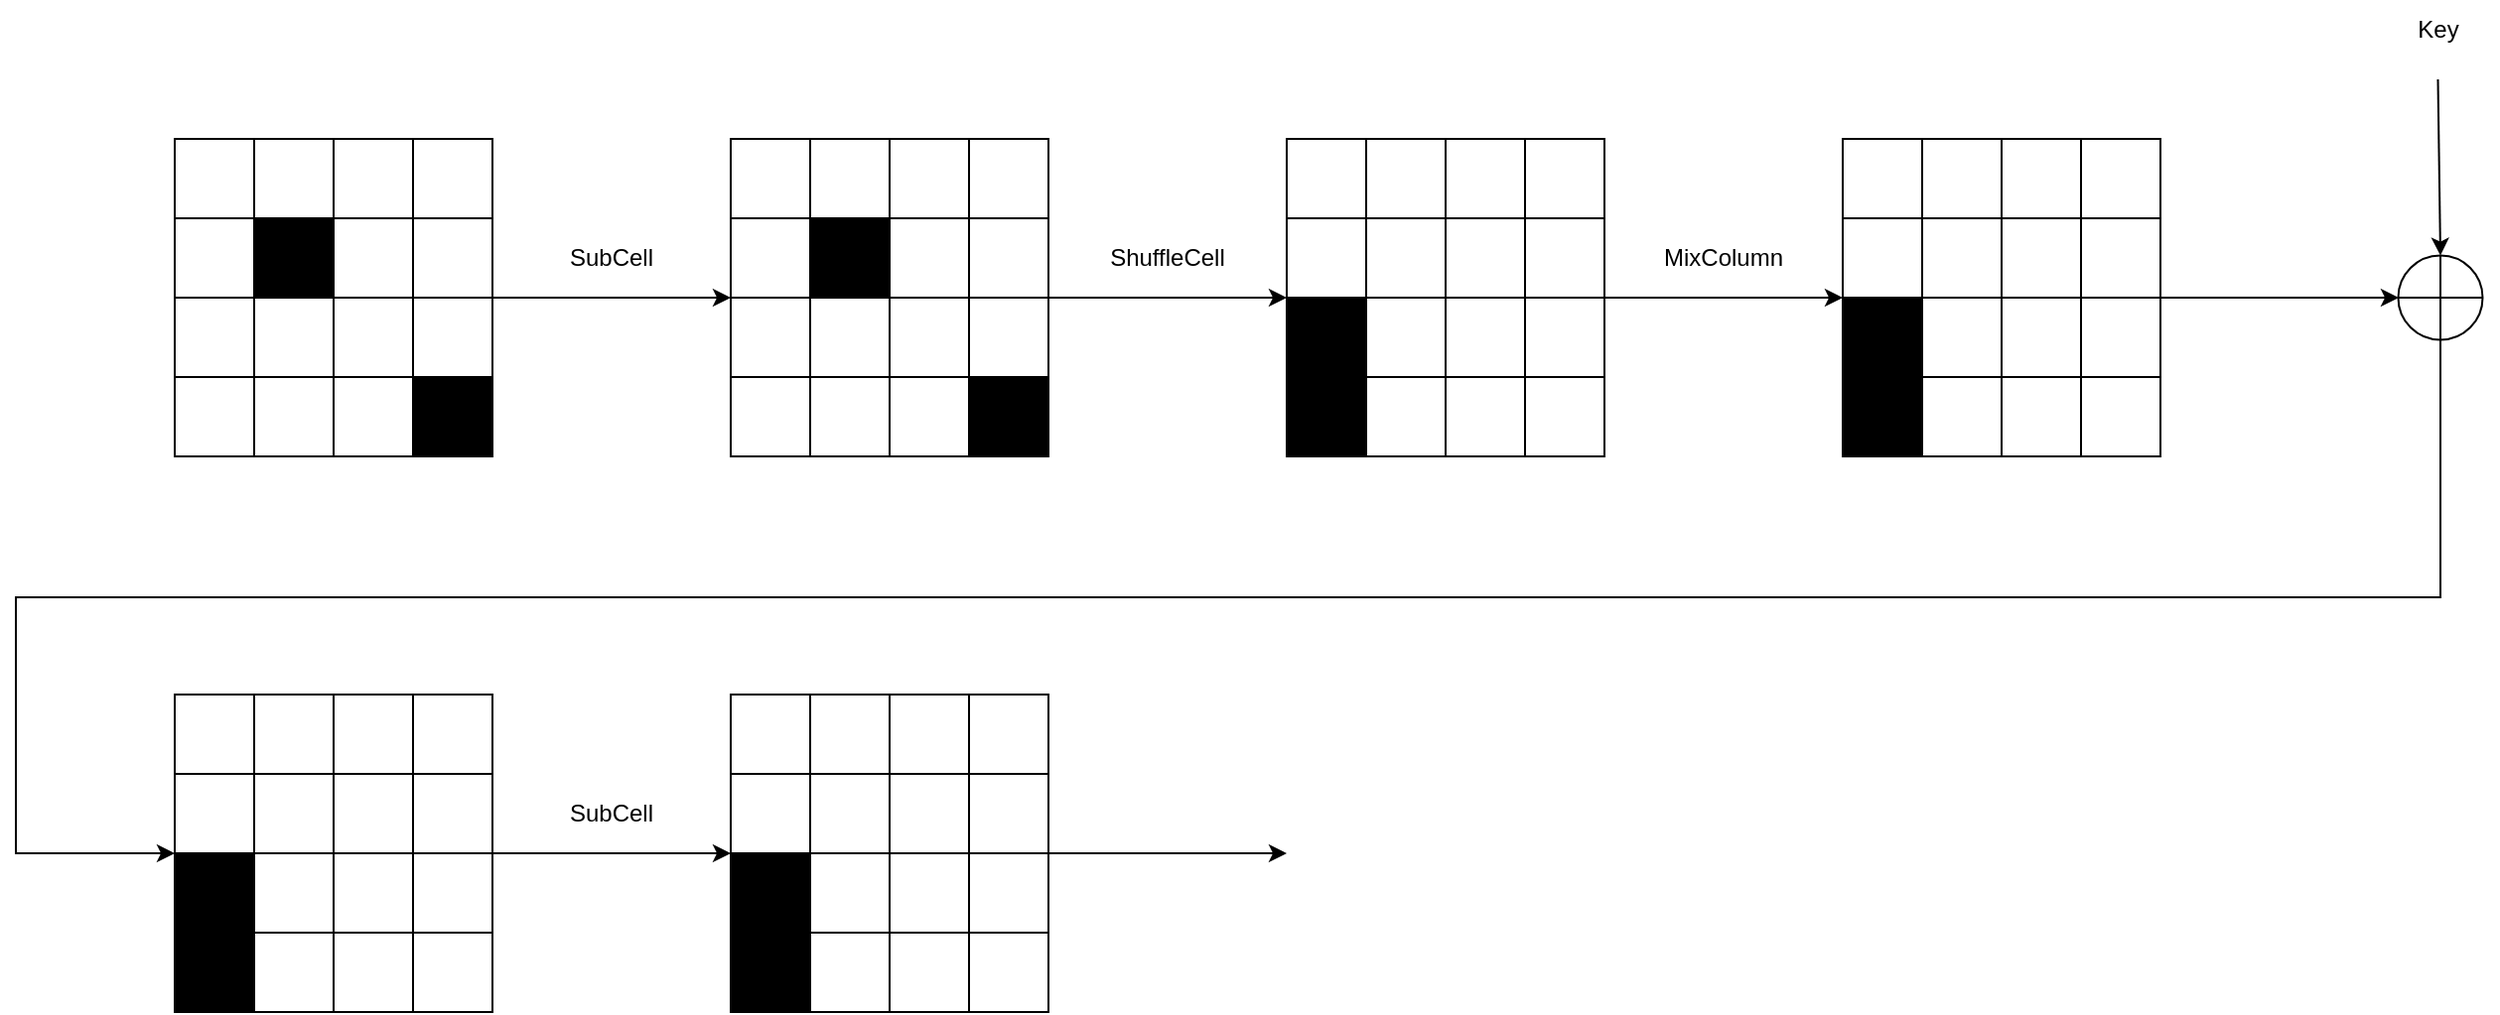 <mxfile version="23.0.2" type="device">
  <diagram name="Page-1" id="Lqo6RBezJLHvupXPatZ3">
    <mxGraphModel dx="1793" dy="1005" grid="1" gridSize="10" guides="1" tooltips="1" connect="1" arrows="1" fold="1" page="1" pageScale="1" pageWidth="850" pageHeight="1100" math="1" shadow="0">
      <root>
        <mxCell id="0" />
        <mxCell id="1" parent="0" />
        <mxCell id="kAC32boEKr8LLjx1eOd2-146" value="" style="rounded=0;whiteSpace=wrap;html=1;" vertex="1" parent="1">
          <mxGeometry x="120" y="120" width="160" height="160" as="geometry" />
        </mxCell>
        <mxCell id="kAC32boEKr8LLjx1eOd2-147" value="" style="rounded=0;whiteSpace=wrap;html=1;fillColor=#FFFFFF;" vertex="1" parent="1">
          <mxGeometry x="120" y="120" width="40" height="40" as="geometry" />
        </mxCell>
        <mxCell id="kAC32boEKr8LLjx1eOd2-148" value="" style="rounded=0;whiteSpace=wrap;html=1;" vertex="1" parent="1">
          <mxGeometry x="160" y="120" width="40" height="40" as="geometry" />
        </mxCell>
        <mxCell id="kAC32boEKr8LLjx1eOd2-149" value="" style="rounded=0;whiteSpace=wrap;html=1;" vertex="1" parent="1">
          <mxGeometry x="200" y="120" width="40" height="40" as="geometry" />
        </mxCell>
        <mxCell id="kAC32boEKr8LLjx1eOd2-150" value="" style="rounded=0;whiteSpace=wrap;html=1;" vertex="1" parent="1">
          <mxGeometry x="240" y="120" width="40" height="40" as="geometry" />
        </mxCell>
        <mxCell id="kAC32boEKr8LLjx1eOd2-151" value="" style="rounded=0;whiteSpace=wrap;html=1;fillColor=#FFFFFF;" vertex="1" parent="1">
          <mxGeometry x="120" y="160" width="40" height="40" as="geometry" />
        </mxCell>
        <mxCell id="kAC32boEKr8LLjx1eOd2-152" value="" style="rounded=0;whiteSpace=wrap;html=1;fillColor=#000000;" vertex="1" parent="1">
          <mxGeometry x="160" y="160" width="40" height="40" as="geometry" />
        </mxCell>
        <mxCell id="kAC32boEKr8LLjx1eOd2-153" value="" style="rounded=0;whiteSpace=wrap;html=1;fillColor=#FFFFFF;" vertex="1" parent="1">
          <mxGeometry x="200" y="160" width="40" height="40" as="geometry" />
        </mxCell>
        <mxCell id="kAC32boEKr8LLjx1eOd2-154" value="" style="rounded=0;whiteSpace=wrap;html=1;" vertex="1" parent="1">
          <mxGeometry x="240" y="160" width="40" height="40" as="geometry" />
        </mxCell>
        <mxCell id="kAC32boEKr8LLjx1eOd2-155" value="" style="rounded=0;whiteSpace=wrap;html=1;fillColor=#FFFFFF;" vertex="1" parent="1">
          <mxGeometry x="120" y="200" width="40" height="40" as="geometry" />
        </mxCell>
        <mxCell id="kAC32boEKr8LLjx1eOd2-156" value="" style="rounded=0;whiteSpace=wrap;html=1;" vertex="1" parent="1">
          <mxGeometry x="160" y="200" width="40" height="40" as="geometry" />
        </mxCell>
        <mxCell id="kAC32boEKr8LLjx1eOd2-157" value="" style="rounded=0;whiteSpace=wrap;html=1;fillColor=#FFFFFF;" vertex="1" parent="1">
          <mxGeometry x="200" y="200" width="40" height="40" as="geometry" />
        </mxCell>
        <mxCell id="kAC32boEKr8LLjx1eOd2-158" value="" style="rounded=0;whiteSpace=wrap;html=1;fillColor=#FFFFFF;" vertex="1" parent="1">
          <mxGeometry x="240" y="200" width="40" height="40" as="geometry" />
        </mxCell>
        <mxCell id="kAC32boEKr8LLjx1eOd2-159" value="" style="rounded=0;whiteSpace=wrap;html=1;fillColor=#FFFFFF;" vertex="1" parent="1">
          <mxGeometry x="120" y="240" width="40" height="40" as="geometry" />
        </mxCell>
        <mxCell id="kAC32boEKr8LLjx1eOd2-160" value="" style="rounded=0;whiteSpace=wrap;html=1;fillColor=#FFFFFF;" vertex="1" parent="1">
          <mxGeometry x="160" y="240" width="40" height="40" as="geometry" />
        </mxCell>
        <mxCell id="kAC32boEKr8LLjx1eOd2-161" value="" style="rounded=0;whiteSpace=wrap;html=1;" vertex="1" parent="1">
          <mxGeometry x="200" y="240" width="40" height="40" as="geometry" />
        </mxCell>
        <mxCell id="kAC32boEKr8LLjx1eOd2-162" value="" style="rounded=0;whiteSpace=wrap;html=1;fillColor=#000000;" vertex="1" parent="1">
          <mxGeometry x="240" y="240" width="40" height="40" as="geometry" />
        </mxCell>
        <mxCell id="kAC32boEKr8LLjx1eOd2-164" value="SubCell" style="text;html=1;strokeColor=none;fillColor=none;align=center;verticalAlign=middle;whiteSpace=wrap;rounded=0;" vertex="1" parent="1">
          <mxGeometry x="310" y="165" width="60" height="30" as="geometry" />
        </mxCell>
        <mxCell id="kAC32boEKr8LLjx1eOd2-165" value="" style="rounded=0;whiteSpace=wrap;html=1;" vertex="1" parent="1">
          <mxGeometry x="400" y="120" width="160" height="160" as="geometry" />
        </mxCell>
        <mxCell id="kAC32boEKr8LLjx1eOd2-166" value="" style="rounded=0;whiteSpace=wrap;html=1;fillColor=#FFFFFF;" vertex="1" parent="1">
          <mxGeometry x="400" y="120" width="40" height="40" as="geometry" />
        </mxCell>
        <mxCell id="kAC32boEKr8LLjx1eOd2-167" value="" style="rounded=0;whiteSpace=wrap;html=1;" vertex="1" parent="1">
          <mxGeometry x="440" y="120" width="40" height="40" as="geometry" />
        </mxCell>
        <mxCell id="kAC32boEKr8LLjx1eOd2-168" value="" style="rounded=0;whiteSpace=wrap;html=1;" vertex="1" parent="1">
          <mxGeometry x="480" y="120" width="40" height="40" as="geometry" />
        </mxCell>
        <mxCell id="kAC32boEKr8LLjx1eOd2-169" value="" style="rounded=0;whiteSpace=wrap;html=1;" vertex="1" parent="1">
          <mxGeometry x="520" y="120" width="40" height="40" as="geometry" />
        </mxCell>
        <mxCell id="kAC32boEKr8LLjx1eOd2-170" value="" style="rounded=0;whiteSpace=wrap;html=1;fillColor=#FFFFFF;" vertex="1" parent="1">
          <mxGeometry x="400" y="160" width="40" height="40" as="geometry" />
        </mxCell>
        <mxCell id="kAC32boEKr8LLjx1eOd2-171" value="" style="rounded=0;whiteSpace=wrap;html=1;fillColor=#000000;" vertex="1" parent="1">
          <mxGeometry x="440" y="160" width="40" height="40" as="geometry" />
        </mxCell>
        <mxCell id="kAC32boEKr8LLjx1eOd2-172" value="" style="rounded=0;whiteSpace=wrap;html=1;fillColor=#FFFFFF;" vertex="1" parent="1">
          <mxGeometry x="480" y="160" width="40" height="40" as="geometry" />
        </mxCell>
        <mxCell id="kAC32boEKr8LLjx1eOd2-173" value="" style="rounded=0;whiteSpace=wrap;html=1;" vertex="1" parent="1">
          <mxGeometry x="520" y="160" width="40" height="40" as="geometry" />
        </mxCell>
        <mxCell id="kAC32boEKr8LLjx1eOd2-174" value="" style="rounded=0;whiteSpace=wrap;html=1;fillColor=#FFFFFF;" vertex="1" parent="1">
          <mxGeometry x="400" y="200" width="40" height="40" as="geometry" />
        </mxCell>
        <mxCell id="kAC32boEKr8LLjx1eOd2-175" value="" style="rounded=0;whiteSpace=wrap;html=1;" vertex="1" parent="1">
          <mxGeometry x="440" y="200" width="40" height="40" as="geometry" />
        </mxCell>
        <mxCell id="kAC32boEKr8LLjx1eOd2-176" value="" style="rounded=0;whiteSpace=wrap;html=1;fillColor=#FFFFFF;" vertex="1" parent="1">
          <mxGeometry x="480" y="200" width="40" height="40" as="geometry" />
        </mxCell>
        <mxCell id="kAC32boEKr8LLjx1eOd2-177" value="" style="rounded=0;whiteSpace=wrap;html=1;fillColor=#FFFFFF;" vertex="1" parent="1">
          <mxGeometry x="520" y="200" width="40" height="40" as="geometry" />
        </mxCell>
        <mxCell id="kAC32boEKr8LLjx1eOd2-178" value="" style="rounded=0;whiteSpace=wrap;html=1;fillColor=#FFFFFF;" vertex="1" parent="1">
          <mxGeometry x="400" y="240" width="40" height="40" as="geometry" />
        </mxCell>
        <mxCell id="kAC32boEKr8LLjx1eOd2-179" value="" style="rounded=0;whiteSpace=wrap;html=1;fillColor=#FFFFFF;" vertex="1" parent="1">
          <mxGeometry x="440" y="240" width="40" height="40" as="geometry" />
        </mxCell>
        <mxCell id="kAC32boEKr8LLjx1eOd2-180" value="" style="rounded=0;whiteSpace=wrap;html=1;" vertex="1" parent="1">
          <mxGeometry x="480" y="240" width="40" height="40" as="geometry" />
        </mxCell>
        <mxCell id="kAC32boEKr8LLjx1eOd2-181" value="" style="rounded=0;whiteSpace=wrap;html=1;fillColor=#000000;" vertex="1" parent="1">
          <mxGeometry x="520" y="240" width="40" height="40" as="geometry" />
        </mxCell>
        <mxCell id="kAC32boEKr8LLjx1eOd2-182" value="" style="endArrow=classic;html=1;rounded=0;exitX=1;exitY=0;exitDx=0;exitDy=0;entryX=0;entryY=0;entryDx=0;entryDy=0;" edge="1" parent="1" source="kAC32boEKr8LLjx1eOd2-177" target="kAC32boEKr8LLjx1eOd2-193">
          <mxGeometry width="50" height="50" relative="1" as="geometry">
            <mxPoint x="620" y="280" as="sourcePoint" />
            <mxPoint x="640" y="320" as="targetPoint" />
          </mxGeometry>
        </mxCell>
        <mxCell id="kAC32boEKr8LLjx1eOd2-183" value="ShuffleCell" style="text;html=1;strokeColor=none;fillColor=none;align=center;verticalAlign=middle;whiteSpace=wrap;rounded=0;" vertex="1" parent="1">
          <mxGeometry x="590" y="165" width="60" height="30" as="geometry" />
        </mxCell>
        <mxCell id="kAC32boEKr8LLjx1eOd2-184" value="" style="rounded=0;whiteSpace=wrap;html=1;" vertex="1" parent="1">
          <mxGeometry x="680" y="120" width="160" height="160" as="geometry" />
        </mxCell>
        <mxCell id="kAC32boEKr8LLjx1eOd2-185" value="" style="rounded=0;whiteSpace=wrap;html=1;strokeColor=default;fillColor=#FFFFFF;" vertex="1" parent="1">
          <mxGeometry x="680" y="120" width="40" height="40" as="geometry" />
        </mxCell>
        <mxCell id="kAC32boEKr8LLjx1eOd2-186" value="" style="rounded=0;whiteSpace=wrap;html=1;fillColor=#FFFFFF;" vertex="1" parent="1">
          <mxGeometry x="720" y="120" width="40" height="40" as="geometry" />
        </mxCell>
        <mxCell id="kAC32boEKr8LLjx1eOd2-187" value="" style="rounded=0;whiteSpace=wrap;html=1;fillColor=#FFFFFF;" vertex="1" parent="1">
          <mxGeometry x="760" y="120" width="40" height="40" as="geometry" />
        </mxCell>
        <mxCell id="kAC32boEKr8LLjx1eOd2-188" value="" style="rounded=0;whiteSpace=wrap;html=1;fillColor=#FFFFFF;" vertex="1" parent="1">
          <mxGeometry x="800" y="120" width="40" height="40" as="geometry" />
        </mxCell>
        <mxCell id="kAC32boEKr8LLjx1eOd2-189" value="" style="rounded=0;whiteSpace=wrap;html=1;fillColor=#FFFFFF;" vertex="1" parent="1">
          <mxGeometry x="680" y="160" width="40" height="40" as="geometry" />
        </mxCell>
        <mxCell id="kAC32boEKr8LLjx1eOd2-190" value="" style="rounded=0;whiteSpace=wrap;html=1;" vertex="1" parent="1">
          <mxGeometry x="720" y="160" width="40" height="40" as="geometry" />
        </mxCell>
        <mxCell id="kAC32boEKr8LLjx1eOd2-191" value="" style="rounded=0;whiteSpace=wrap;html=1;" vertex="1" parent="1">
          <mxGeometry x="760" y="160" width="40" height="40" as="geometry" />
        </mxCell>
        <mxCell id="kAC32boEKr8LLjx1eOd2-192" value="" style="rounded=0;whiteSpace=wrap;html=1;" vertex="1" parent="1">
          <mxGeometry x="800" y="160" width="40" height="40" as="geometry" />
        </mxCell>
        <mxCell id="kAC32boEKr8LLjx1eOd2-193" value="" style="rounded=0;whiteSpace=wrap;html=1;fillColor=#000000;" vertex="1" parent="1">
          <mxGeometry x="680" y="200" width="40" height="40" as="geometry" />
        </mxCell>
        <mxCell id="kAC32boEKr8LLjx1eOd2-194" value="" style="rounded=0;whiteSpace=wrap;html=1;" vertex="1" parent="1">
          <mxGeometry x="720" y="200" width="40" height="40" as="geometry" />
        </mxCell>
        <mxCell id="kAC32boEKr8LLjx1eOd2-195" value="" style="rounded=0;whiteSpace=wrap;html=1;" vertex="1" parent="1">
          <mxGeometry x="760" y="200" width="40" height="40" as="geometry" />
        </mxCell>
        <mxCell id="kAC32boEKr8LLjx1eOd2-196" value="" style="rounded=0;whiteSpace=wrap;html=1;" vertex="1" parent="1">
          <mxGeometry x="800" y="200" width="40" height="40" as="geometry" />
        </mxCell>
        <mxCell id="kAC32boEKr8LLjx1eOd2-197" value="" style="rounded=0;whiteSpace=wrap;html=1;fillColor=#000000;" vertex="1" parent="1">
          <mxGeometry x="680" y="240" width="40" height="40" as="geometry" />
        </mxCell>
        <mxCell id="kAC32boEKr8LLjx1eOd2-198" value="" style="rounded=0;whiteSpace=wrap;html=1;" vertex="1" parent="1">
          <mxGeometry x="720" y="240" width="40" height="40" as="geometry" />
        </mxCell>
        <mxCell id="kAC32boEKr8LLjx1eOd2-199" value="" style="rounded=0;whiteSpace=wrap;html=1;" vertex="1" parent="1">
          <mxGeometry x="760" y="240" width="40" height="40" as="geometry" />
        </mxCell>
        <mxCell id="kAC32boEKr8LLjx1eOd2-200" value="" style="rounded=0;whiteSpace=wrap;html=1;" vertex="1" parent="1">
          <mxGeometry x="800" y="240" width="40" height="40" as="geometry" />
        </mxCell>
        <mxCell id="kAC32boEKr8LLjx1eOd2-201" value="" style="endArrow=classic;html=1;rounded=0;exitX=1;exitY=0;exitDx=0;exitDy=0;" edge="1" parent="1" source="kAC32boEKr8LLjx1eOd2-196">
          <mxGeometry width="50" height="50" relative="1" as="geometry">
            <mxPoint x="920" y="200" as="sourcePoint" />
            <mxPoint x="960" y="200" as="targetPoint" />
          </mxGeometry>
        </mxCell>
        <mxCell id="kAC32boEKr8LLjx1eOd2-202" value="MixColumn" style="text;html=1;strokeColor=none;fillColor=none;align=center;verticalAlign=middle;whiteSpace=wrap;rounded=0;" vertex="1" parent="1">
          <mxGeometry x="870" y="165" width="60" height="30" as="geometry" />
        </mxCell>
        <mxCell id="kAC32boEKr8LLjx1eOd2-255" style="edgeStyle=orthogonalEdgeStyle;rounded=0;orthogonalLoop=1;jettySize=auto;html=1;exitX=0.5;exitY=1;exitDx=0;exitDy=0;entryX=0;entryY=0;entryDx=0;entryDy=0;" edge="1" parent="1" source="kAC32boEKr8LLjx1eOd2-203" target="kAC32boEKr8LLjx1eOd2-247">
          <mxGeometry relative="1" as="geometry">
            <Array as="points">
              <mxPoint x="1261" y="351" />
              <mxPoint x="40" y="351" />
              <mxPoint x="40" y="480" />
            </Array>
          </mxGeometry>
        </mxCell>
        <mxCell id="kAC32boEKr8LLjx1eOd2-203" value="" style="ellipse;whiteSpace=wrap;html=1;" vertex="1" parent="1">
          <mxGeometry x="1239.75" y="178.75" width="42.5" height="42.5" as="geometry" />
        </mxCell>
        <mxCell id="kAC32boEKr8LLjx1eOd2-204" value="" style="endArrow=none;html=1;rounded=0;entryX=0.5;entryY=0;entryDx=0;entryDy=0;exitX=0.5;exitY=1;exitDx=0;exitDy=0;" edge="1" parent="1" source="kAC32boEKr8LLjx1eOd2-203" target="kAC32boEKr8LLjx1eOd2-203">
          <mxGeometry width="50" height="50" relative="1" as="geometry">
            <mxPoint x="1218.75" y="260" as="sourcePoint" />
            <mxPoint x="1268.75" y="210" as="targetPoint" />
          </mxGeometry>
        </mxCell>
        <mxCell id="kAC32boEKr8LLjx1eOd2-205" value="" style="endArrow=none;html=1;rounded=0;entryX=1;entryY=0.5;entryDx=0;entryDy=0;exitX=0;exitY=0.5;exitDx=0;exitDy=0;" edge="1" parent="1" source="kAC32boEKr8LLjx1eOd2-203" target="kAC32boEKr8LLjx1eOd2-203">
          <mxGeometry width="50" height="50" relative="1" as="geometry">
            <mxPoint x="1218.75" y="260" as="sourcePoint" />
            <mxPoint x="1268.75" y="210" as="targetPoint" />
          </mxGeometry>
        </mxCell>
        <mxCell id="kAC32boEKr8LLjx1eOd2-209" value="" style="endArrow=classic;html=1;rounded=0;entryX=0.5;entryY=0;entryDx=0;entryDy=0;" edge="1" parent="1" target="kAC32boEKr8LLjx1eOd2-203">
          <mxGeometry width="50" height="50" relative="1" as="geometry">
            <mxPoint x="1259.75" y="90" as="sourcePoint" />
            <mxPoint x="1268.75" y="150" as="targetPoint" />
          </mxGeometry>
        </mxCell>
        <mxCell id="kAC32boEKr8LLjx1eOd2-213" value="Key" style="text;html=1;strokeColor=none;fillColor=none;align=center;verticalAlign=middle;whiteSpace=wrap;rounded=0;" vertex="1" parent="1">
          <mxGeometry x="1230" y="50" width="60" height="30" as="geometry" />
        </mxCell>
        <mxCell id="kAC32boEKr8LLjx1eOd2-217" value="" style="endArrow=classic;html=1;rounded=0;exitX=1;exitY=0;exitDx=0;exitDy=0;entryX=0;entryY=0;entryDx=0;entryDy=0;" edge="1" parent="1" source="kAC32boEKr8LLjx1eOd2-158" target="kAC32boEKr8LLjx1eOd2-174">
          <mxGeometry width="50" height="50" relative="1" as="geometry">
            <mxPoint x="440" y="240" as="sourcePoint" />
            <mxPoint x="490" y="190" as="targetPoint" />
          </mxGeometry>
        </mxCell>
        <mxCell id="kAC32boEKr8LLjx1eOd2-219" value="" style="rounded=0;whiteSpace=wrap;html=1;" vertex="1" parent="1">
          <mxGeometry x="960" y="120" width="160" height="160" as="geometry" />
        </mxCell>
        <mxCell id="kAC32boEKr8LLjx1eOd2-220" value="" style="rounded=0;whiteSpace=wrap;html=1;strokeColor=#000000;fillColor=#FFFFFF;" vertex="1" parent="1">
          <mxGeometry x="960" y="120" width="40" height="40" as="geometry" />
        </mxCell>
        <mxCell id="kAC32boEKr8LLjx1eOd2-221" value="" style="rounded=0;whiteSpace=wrap;html=1;" vertex="1" parent="1">
          <mxGeometry x="1000" y="120" width="40" height="40" as="geometry" />
        </mxCell>
        <mxCell id="kAC32boEKr8LLjx1eOd2-222" value="" style="rounded=0;whiteSpace=wrap;html=1;" vertex="1" parent="1">
          <mxGeometry x="1040" y="120" width="40" height="40" as="geometry" />
        </mxCell>
        <mxCell id="kAC32boEKr8LLjx1eOd2-223" value="" style="rounded=0;whiteSpace=wrap;html=1;" vertex="1" parent="1">
          <mxGeometry x="1080" y="120" width="40" height="40" as="geometry" />
        </mxCell>
        <mxCell id="kAC32boEKr8LLjx1eOd2-224" value="" style="rounded=0;whiteSpace=wrap;html=1;fillColor=#FFFFFF;" vertex="1" parent="1">
          <mxGeometry x="960" y="160" width="40" height="40" as="geometry" />
        </mxCell>
        <mxCell id="kAC32boEKr8LLjx1eOd2-225" value="" style="rounded=0;whiteSpace=wrap;html=1;" vertex="1" parent="1">
          <mxGeometry x="1000" y="160" width="40" height="40" as="geometry" />
        </mxCell>
        <mxCell id="kAC32boEKr8LLjx1eOd2-226" value="" style="rounded=0;whiteSpace=wrap;html=1;fillColor=#FFFFFF;" vertex="1" parent="1">
          <mxGeometry x="1040" y="160" width="40" height="40" as="geometry" />
        </mxCell>
        <mxCell id="kAC32boEKr8LLjx1eOd2-227" value="" style="rounded=0;whiteSpace=wrap;html=1;" vertex="1" parent="1">
          <mxGeometry x="1080" y="160" width="40" height="40" as="geometry" />
        </mxCell>
        <mxCell id="kAC32boEKr8LLjx1eOd2-228" value="" style="rounded=0;whiteSpace=wrap;html=1;fillColor=#000000;" vertex="1" parent="1">
          <mxGeometry x="960" y="200" width="40" height="40" as="geometry" />
        </mxCell>
        <mxCell id="kAC32boEKr8LLjx1eOd2-229" value="" style="rounded=0;whiteSpace=wrap;html=1;" vertex="1" parent="1">
          <mxGeometry x="1000" y="200" width="40" height="40" as="geometry" />
        </mxCell>
        <mxCell id="kAC32boEKr8LLjx1eOd2-230" value="" style="rounded=0;whiteSpace=wrap;html=1;" vertex="1" parent="1">
          <mxGeometry x="1040" y="200" width="40" height="40" as="geometry" />
        </mxCell>
        <mxCell id="kAC32boEKr8LLjx1eOd2-231" value="" style="rounded=0;whiteSpace=wrap;html=1;fillColor=#FFFFFF;" vertex="1" parent="1">
          <mxGeometry x="1080" y="200" width="40" height="40" as="geometry" />
        </mxCell>
        <mxCell id="kAC32boEKr8LLjx1eOd2-232" value="" style="rounded=0;whiteSpace=wrap;html=1;fillColor=#000000;" vertex="1" parent="1">
          <mxGeometry x="960" y="240" width="40" height="40" as="geometry" />
        </mxCell>
        <mxCell id="kAC32boEKr8LLjx1eOd2-233" value="" style="rounded=0;whiteSpace=wrap;html=1;fillColor=#FFFFFF;" vertex="1" parent="1">
          <mxGeometry x="1000" y="240" width="40" height="40" as="geometry" />
        </mxCell>
        <mxCell id="kAC32boEKr8LLjx1eOd2-234" value="" style="rounded=0;whiteSpace=wrap;html=1;" vertex="1" parent="1">
          <mxGeometry x="1040" y="240" width="40" height="40" as="geometry" />
        </mxCell>
        <mxCell id="kAC32boEKr8LLjx1eOd2-235" value="" style="rounded=0;whiteSpace=wrap;html=1;" vertex="1" parent="1">
          <mxGeometry x="1080" y="240" width="40" height="40" as="geometry" />
        </mxCell>
        <mxCell id="kAC32boEKr8LLjx1eOd2-236" value="" style="endArrow=classic;html=1;rounded=0;exitX=1;exitY=0;exitDx=0;exitDy=0;" edge="1" parent="1" source="kAC32boEKr8LLjx1eOd2-231">
          <mxGeometry width="50" height="50" relative="1" as="geometry">
            <mxPoint x="1200" y="200" as="sourcePoint" />
            <mxPoint x="1240" y="200" as="targetPoint" />
          </mxGeometry>
        </mxCell>
        <mxCell id="kAC32boEKr8LLjx1eOd2-238" value="" style="rounded=0;whiteSpace=wrap;html=1;" vertex="1" parent="1">
          <mxGeometry x="120" y="400" width="160" height="160" as="geometry" />
        </mxCell>
        <mxCell id="kAC32boEKr8LLjx1eOd2-239" value="" style="rounded=0;whiteSpace=wrap;html=1;strokeColor=#000000;fillColor=#FFFFFF;" vertex="1" parent="1">
          <mxGeometry x="120" y="400" width="40" height="40" as="geometry" />
        </mxCell>
        <mxCell id="kAC32boEKr8LLjx1eOd2-240" value="" style="rounded=0;whiteSpace=wrap;html=1;" vertex="1" parent="1">
          <mxGeometry x="160" y="400" width="40" height="40" as="geometry" />
        </mxCell>
        <mxCell id="kAC32boEKr8LLjx1eOd2-241" value="" style="rounded=0;whiteSpace=wrap;html=1;" vertex="1" parent="1">
          <mxGeometry x="200" y="400" width="40" height="40" as="geometry" />
        </mxCell>
        <mxCell id="kAC32boEKr8LLjx1eOd2-242" value="" style="rounded=0;whiteSpace=wrap;html=1;" vertex="1" parent="1">
          <mxGeometry x="240" y="400" width="40" height="40" as="geometry" />
        </mxCell>
        <mxCell id="kAC32boEKr8LLjx1eOd2-243" value="" style="rounded=0;whiteSpace=wrap;html=1;fillColor=#FFFFFF;" vertex="1" parent="1">
          <mxGeometry x="120" y="440" width="40" height="40" as="geometry" />
        </mxCell>
        <mxCell id="kAC32boEKr8LLjx1eOd2-244" value="" style="rounded=0;whiteSpace=wrap;html=1;" vertex="1" parent="1">
          <mxGeometry x="160" y="440" width="40" height="40" as="geometry" />
        </mxCell>
        <mxCell id="kAC32boEKr8LLjx1eOd2-245" value="" style="rounded=0;whiteSpace=wrap;html=1;fillColor=#FFFFFF;" vertex="1" parent="1">
          <mxGeometry x="200" y="440" width="40" height="40" as="geometry" />
        </mxCell>
        <mxCell id="kAC32boEKr8LLjx1eOd2-246" value="" style="rounded=0;whiteSpace=wrap;html=1;" vertex="1" parent="1">
          <mxGeometry x="240" y="440" width="40" height="40" as="geometry" />
        </mxCell>
        <mxCell id="kAC32boEKr8LLjx1eOd2-247" value="" style="rounded=0;whiteSpace=wrap;html=1;fillColor=#000000;" vertex="1" parent="1">
          <mxGeometry x="120" y="480" width="40" height="40" as="geometry" />
        </mxCell>
        <mxCell id="kAC32boEKr8LLjx1eOd2-248" value="" style="rounded=0;whiteSpace=wrap;html=1;" vertex="1" parent="1">
          <mxGeometry x="160" y="480" width="40" height="40" as="geometry" />
        </mxCell>
        <mxCell id="kAC32boEKr8LLjx1eOd2-249" value="" style="rounded=0;whiteSpace=wrap;html=1;" vertex="1" parent="1">
          <mxGeometry x="200" y="480" width="40" height="40" as="geometry" />
        </mxCell>
        <mxCell id="kAC32boEKr8LLjx1eOd2-250" value="" style="rounded=0;whiteSpace=wrap;html=1;fillColor=#FFFFFF;" vertex="1" parent="1">
          <mxGeometry x="240" y="480" width="40" height="40" as="geometry" />
        </mxCell>
        <mxCell id="kAC32boEKr8LLjx1eOd2-251" value="" style="rounded=0;whiteSpace=wrap;html=1;fillColor=#000000;" vertex="1" parent="1">
          <mxGeometry x="120" y="520" width="40" height="40" as="geometry" />
        </mxCell>
        <mxCell id="kAC32boEKr8LLjx1eOd2-252" value="" style="rounded=0;whiteSpace=wrap;html=1;fillColor=#FFFFFF;" vertex="1" parent="1">
          <mxGeometry x="160" y="520" width="40" height="40" as="geometry" />
        </mxCell>
        <mxCell id="kAC32boEKr8LLjx1eOd2-253" value="" style="rounded=0;whiteSpace=wrap;html=1;" vertex="1" parent="1">
          <mxGeometry x="200" y="520" width="40" height="40" as="geometry" />
        </mxCell>
        <mxCell id="kAC32boEKr8LLjx1eOd2-254" value="" style="rounded=0;whiteSpace=wrap;html=1;" vertex="1" parent="1">
          <mxGeometry x="240" y="520" width="40" height="40" as="geometry" />
        </mxCell>
        <mxCell id="kAC32boEKr8LLjx1eOd2-256" value="SubCell" style="text;html=1;strokeColor=none;fillColor=none;align=center;verticalAlign=middle;whiteSpace=wrap;rounded=0;" vertex="1" parent="1">
          <mxGeometry x="310" y="445" width="60" height="30" as="geometry" />
        </mxCell>
        <mxCell id="kAC32boEKr8LLjx1eOd2-257" value="" style="rounded=0;whiteSpace=wrap;html=1;" vertex="1" parent="1">
          <mxGeometry x="400" y="400" width="160" height="160" as="geometry" />
        </mxCell>
        <mxCell id="kAC32boEKr8LLjx1eOd2-258" value="" style="rounded=0;whiteSpace=wrap;html=1;fillColor=#FFFFFF;" vertex="1" parent="1">
          <mxGeometry x="400" y="400" width="40" height="40" as="geometry" />
        </mxCell>
        <mxCell id="kAC32boEKr8LLjx1eOd2-259" value="" style="rounded=0;whiteSpace=wrap;html=1;" vertex="1" parent="1">
          <mxGeometry x="440" y="400" width="40" height="40" as="geometry" />
        </mxCell>
        <mxCell id="kAC32boEKr8LLjx1eOd2-260" value="" style="rounded=0;whiteSpace=wrap;html=1;" vertex="1" parent="1">
          <mxGeometry x="480" y="400" width="40" height="40" as="geometry" />
        </mxCell>
        <mxCell id="kAC32boEKr8LLjx1eOd2-261" value="" style="rounded=0;whiteSpace=wrap;html=1;" vertex="1" parent="1">
          <mxGeometry x="520" y="400" width="40" height="40" as="geometry" />
        </mxCell>
        <mxCell id="kAC32boEKr8LLjx1eOd2-262" value="" style="rounded=0;whiteSpace=wrap;html=1;fillColor=#FFFFFF;" vertex="1" parent="1">
          <mxGeometry x="400" y="440" width="40" height="40" as="geometry" />
        </mxCell>
        <mxCell id="kAC32boEKr8LLjx1eOd2-263" value="" style="rounded=0;whiteSpace=wrap;html=1;fillColor=#FFFFFF;" vertex="1" parent="1">
          <mxGeometry x="440" y="440" width="40" height="40" as="geometry" />
        </mxCell>
        <mxCell id="kAC32boEKr8LLjx1eOd2-264" value="" style="rounded=0;whiteSpace=wrap;html=1;fillColor=#FFFFFF;" vertex="1" parent="1">
          <mxGeometry x="480" y="440" width="40" height="40" as="geometry" />
        </mxCell>
        <mxCell id="kAC32boEKr8LLjx1eOd2-265" value="" style="rounded=0;whiteSpace=wrap;html=1;" vertex="1" parent="1">
          <mxGeometry x="520" y="440" width="40" height="40" as="geometry" />
        </mxCell>
        <mxCell id="kAC32boEKr8LLjx1eOd2-266" value="" style="rounded=0;whiteSpace=wrap;html=1;fillColor=#000000;" vertex="1" parent="1">
          <mxGeometry x="400" y="480" width="40" height="40" as="geometry" />
        </mxCell>
        <mxCell id="kAC32boEKr8LLjx1eOd2-267" value="" style="rounded=0;whiteSpace=wrap;html=1;" vertex="1" parent="1">
          <mxGeometry x="440" y="480" width="40" height="40" as="geometry" />
        </mxCell>
        <mxCell id="kAC32boEKr8LLjx1eOd2-268" value="" style="rounded=0;whiteSpace=wrap;html=1;fillColor=#FFFFFF;" vertex="1" parent="1">
          <mxGeometry x="480" y="480" width="40" height="40" as="geometry" />
        </mxCell>
        <mxCell id="kAC32boEKr8LLjx1eOd2-269" value="" style="rounded=0;whiteSpace=wrap;html=1;fillColor=#FFFFFF;" vertex="1" parent="1">
          <mxGeometry x="520" y="480" width="40" height="40" as="geometry" />
        </mxCell>
        <mxCell id="kAC32boEKr8LLjx1eOd2-270" value="" style="rounded=0;whiteSpace=wrap;html=1;fillColor=#000000;" vertex="1" parent="1">
          <mxGeometry x="400" y="520" width="40" height="40" as="geometry" />
        </mxCell>
        <mxCell id="kAC32boEKr8LLjx1eOd2-271" value="" style="rounded=0;whiteSpace=wrap;html=1;fillColor=#FFFFFF;" vertex="1" parent="1">
          <mxGeometry x="440" y="520" width="40" height="40" as="geometry" />
        </mxCell>
        <mxCell id="kAC32boEKr8LLjx1eOd2-272" value="" style="rounded=0;whiteSpace=wrap;html=1;" vertex="1" parent="1">
          <mxGeometry x="480" y="520" width="40" height="40" as="geometry" />
        </mxCell>
        <mxCell id="kAC32boEKr8LLjx1eOd2-273" value="" style="rounded=0;whiteSpace=wrap;html=1;fillColor=#FFFFFF;" vertex="1" parent="1">
          <mxGeometry x="520" y="520" width="40" height="40" as="geometry" />
        </mxCell>
        <mxCell id="kAC32boEKr8LLjx1eOd2-274" value="" style="endArrow=classic;html=1;rounded=0;exitX=1;exitY=0;exitDx=0;exitDy=0;entryX=0;entryY=0;entryDx=0;entryDy=0;" edge="1" parent="1" source="kAC32boEKr8LLjx1eOd2-269">
          <mxGeometry width="50" height="50" relative="1" as="geometry">
            <mxPoint x="620" y="560" as="sourcePoint" />
            <mxPoint x="680" y="480" as="targetPoint" />
          </mxGeometry>
        </mxCell>
        <mxCell id="kAC32boEKr8LLjx1eOd2-276" value="" style="endArrow=classic;html=1;rounded=0;exitX=1;exitY=0;exitDx=0;exitDy=0;entryX=0;entryY=0;entryDx=0;entryDy=0;" edge="1" parent="1" target="kAC32boEKr8LLjx1eOd2-266">
          <mxGeometry width="50" height="50" relative="1" as="geometry">
            <mxPoint x="280" y="480" as="sourcePoint" />
            <mxPoint x="490" y="470" as="targetPoint" />
          </mxGeometry>
        </mxCell>
        <mxCell id="kAC32boEKr8LLjx1eOd2-277" value="&lt;div style=&quot;font-size: 25px;&quot;&gt;&lt;font style=&quot;font-size: 25px;&quot;&gt;\(\Delta_1\)&lt;/font&gt;&lt;/div&gt;" style="text;html=1;strokeColor=none;fillColor=none;align=center;verticalAlign=middle;whiteSpace=wrap;rounded=0;fontColor=#FFFFFF;" vertex="1" parent="1">
          <mxGeometry x="170" y="80" width="60" height="30" as="geometry" />
        </mxCell>
        <mxCell id="kAC32boEKr8LLjx1eOd2-278" value="&lt;div style=&quot;font-size: 25px;&quot;&gt;&lt;font style=&quot;font-size: 25px;&quot;&gt;\(\Delta_2\)&lt;/font&gt;&lt;/div&gt;" style="text;html=1;strokeColor=none;fillColor=none;align=center;verticalAlign=middle;whiteSpace=wrap;rounded=0;fontColor=#FFFFFF;" vertex="1" parent="1">
          <mxGeometry x="450" y="80" width="60" height="30" as="geometry" />
        </mxCell>
        <mxCell id="kAC32boEKr8LLjx1eOd2-279" value="&lt;div style=&quot;font-size: 25px;&quot;&gt;&lt;font style=&quot;font-size: 25px;&quot;&gt;\(\Delta_3\)&lt;/font&gt;&lt;/div&gt;" style="text;html=1;strokeColor=none;fillColor=none;align=center;verticalAlign=middle;whiteSpace=wrap;rounded=0;fontColor=#FFFFFF;" vertex="1" parent="1">
          <mxGeometry x="730" y="80" width="60" height="30" as="geometry" />
        </mxCell>
        <mxCell id="kAC32boEKr8LLjx1eOd2-280" value="&lt;div style=&quot;font-size: 25px;&quot;&gt;&lt;font style=&quot;font-size: 25px;&quot;&gt;\(\Delta_4\)&lt;/font&gt;&lt;/div&gt;" style="text;html=1;strokeColor=none;fillColor=none;align=center;verticalAlign=middle;whiteSpace=wrap;rounded=0;fontColor=#FFFFFF;" vertex="1" parent="1">
          <mxGeometry x="1010" y="80" width="60" height="30" as="geometry" />
        </mxCell>
        <mxCell id="kAC32boEKr8LLjx1eOd2-281" value="&lt;div style=&quot;font-size: 25px;&quot;&gt;&lt;font style=&quot;font-size: 25px;&quot;&gt;\(\Delta_5\)&lt;/font&gt;&lt;/div&gt;" style="text;html=1;strokeColor=none;fillColor=none;align=center;verticalAlign=middle;whiteSpace=wrap;rounded=0;fontColor=#FFFFFF;" vertex="1" parent="1">
          <mxGeometry x="170" y="360" width="60" height="30" as="geometry" />
        </mxCell>
        <mxCell id="kAC32boEKr8LLjx1eOd2-282" value="&lt;div style=&quot;font-size: 25px;&quot;&gt;&lt;font style=&quot;font-size: 25px;&quot;&gt;\(\Delta_6\)&lt;/font&gt;&lt;/div&gt;" style="text;html=1;strokeColor=none;fillColor=none;align=center;verticalAlign=middle;whiteSpace=wrap;rounded=0;fontColor=#FFFFFF;" vertex="1" parent="1">
          <mxGeometry x="450" y="360" width="60" height="30" as="geometry" />
        </mxCell>
      </root>
    </mxGraphModel>
  </diagram>
</mxfile>
